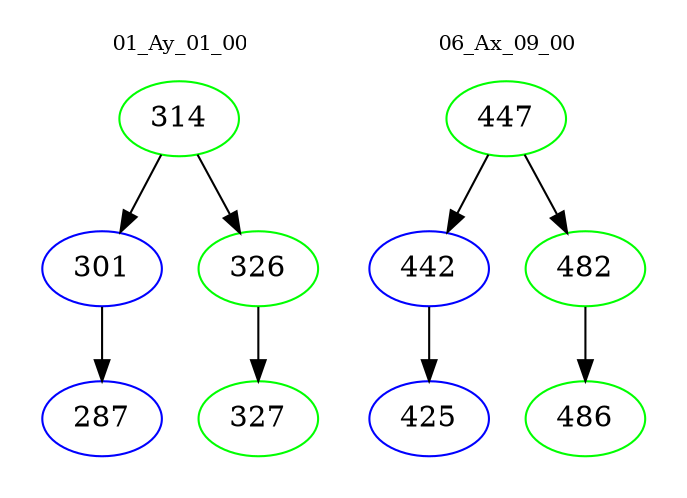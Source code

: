 digraph{
subgraph cluster_0 {
color = white
label = "01_Ay_01_00";
fontsize=10;
T0_314 [label="314", color="green"]
T0_314 -> T0_301 [color="black"]
T0_301 [label="301", color="blue"]
T0_301 -> T0_287 [color="black"]
T0_287 [label="287", color="blue"]
T0_314 -> T0_326 [color="black"]
T0_326 [label="326", color="green"]
T0_326 -> T0_327 [color="black"]
T0_327 [label="327", color="green"]
}
subgraph cluster_1 {
color = white
label = "06_Ax_09_00";
fontsize=10;
T1_447 [label="447", color="green"]
T1_447 -> T1_442 [color="black"]
T1_442 [label="442", color="blue"]
T1_442 -> T1_425 [color="black"]
T1_425 [label="425", color="blue"]
T1_447 -> T1_482 [color="black"]
T1_482 [label="482", color="green"]
T1_482 -> T1_486 [color="black"]
T1_486 [label="486", color="green"]
}
}
